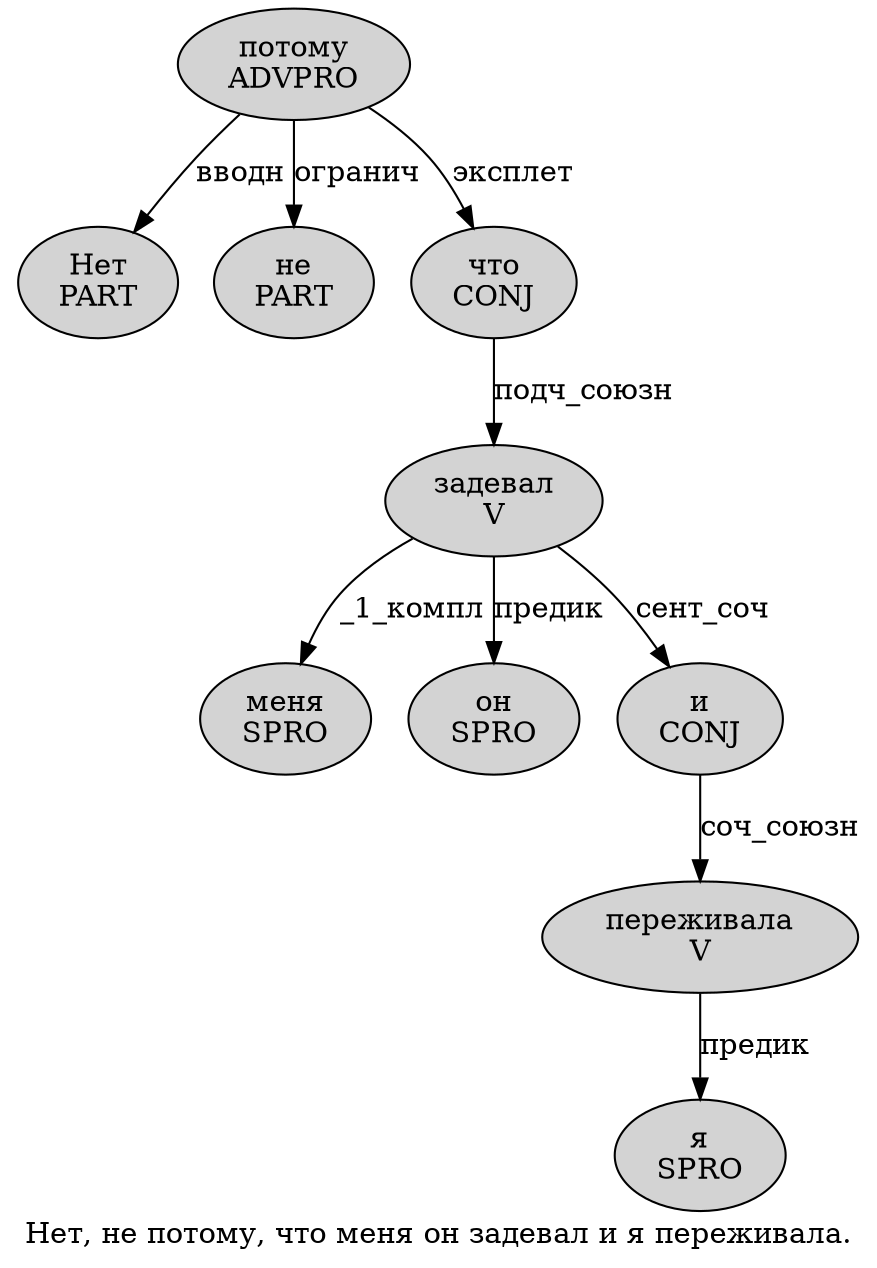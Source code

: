 digraph SENTENCE_2409 {
	graph [label="Нет, не потому, что меня он задевал и я переживала."]
	node [style=filled]
		0 [label="Нет
PART" color="" fillcolor=lightgray penwidth=1 shape=ellipse]
		2 [label="не
PART" color="" fillcolor=lightgray penwidth=1 shape=ellipse]
		3 [label="потому
ADVPRO" color="" fillcolor=lightgray penwidth=1 shape=ellipse]
		5 [label="что
CONJ" color="" fillcolor=lightgray penwidth=1 shape=ellipse]
		6 [label="меня
SPRO" color="" fillcolor=lightgray penwidth=1 shape=ellipse]
		7 [label="он
SPRO" color="" fillcolor=lightgray penwidth=1 shape=ellipse]
		8 [label="задевал
V" color="" fillcolor=lightgray penwidth=1 shape=ellipse]
		9 [label="и
CONJ" color="" fillcolor=lightgray penwidth=1 shape=ellipse]
		10 [label="я
SPRO" color="" fillcolor=lightgray penwidth=1 shape=ellipse]
		11 [label="переживала
V" color="" fillcolor=lightgray penwidth=1 shape=ellipse]
			3 -> 0 [label="вводн"]
			3 -> 2 [label="огранич"]
			3 -> 5 [label="эксплет"]
			8 -> 6 [label="_1_компл"]
			8 -> 7 [label="предик"]
			8 -> 9 [label="сент_соч"]
			9 -> 11 [label="соч_союзн"]
			11 -> 10 [label="предик"]
			5 -> 8 [label="подч_союзн"]
}